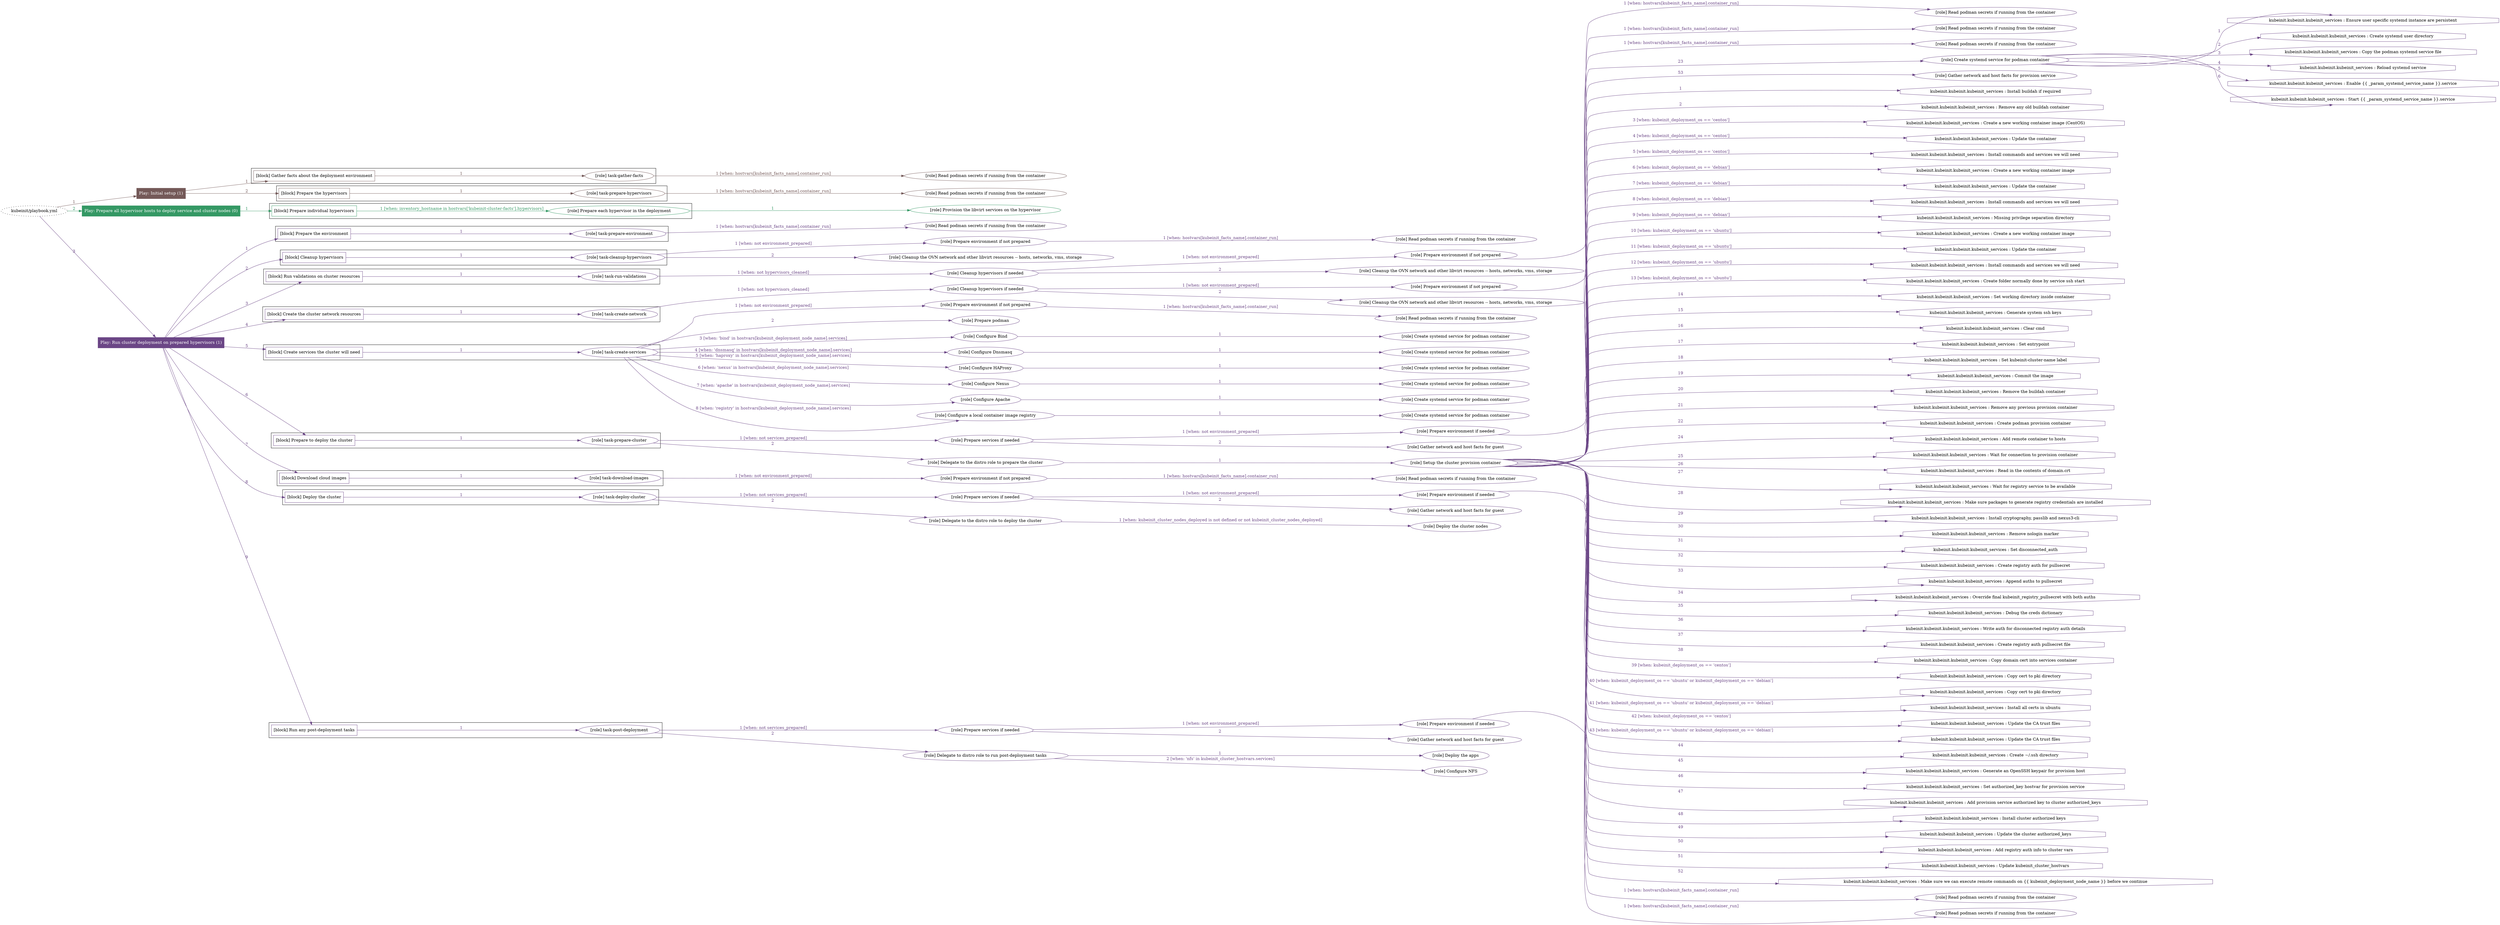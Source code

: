 digraph {
	graph [concentrate=true ordering=in rankdir=LR ratio=fill]
	edge [esep=5 sep=10]
	"kubeinit/playbook.yml" [id=root_node style=dotted]
	play_213b3e95 [label="Play: Initial setup (1)" color="#745958" fontcolor="#ffffff" id=play_213b3e95 shape=box style=filled tooltip=localhost]
	"kubeinit/playbook.yml" -> play_213b3e95 [label="1 " color="#745958" fontcolor="#745958" id=edge_70953720 labeltooltip="1 " tooltip="1 "]
	subgraph "Read podman secrets if running from the container" {
		role_0571a90b [label="[role] Read podman secrets if running from the container" color="#745958" id=role_0571a90b tooltip="Read podman secrets if running from the container"]
	}
	subgraph "task-gather-facts" {
		role_336bdfff [label="[role] task-gather-facts" color="#745958" id=role_336bdfff tooltip="task-gather-facts"]
		role_336bdfff -> role_0571a90b [label="1 [when: hostvars[kubeinit_facts_name].container_run]" color="#745958" fontcolor="#745958" id=edge_9eae0fbd labeltooltip="1 [when: hostvars[kubeinit_facts_name].container_run]" tooltip="1 [when: hostvars[kubeinit_facts_name].container_run]"]
	}
	subgraph "Read podman secrets if running from the container" {
		role_6de8636f [label="[role] Read podman secrets if running from the container" color="#745958" id=role_6de8636f tooltip="Read podman secrets if running from the container"]
	}
	subgraph "task-prepare-hypervisors" {
		role_337d1652 [label="[role] task-prepare-hypervisors" color="#745958" id=role_337d1652 tooltip="task-prepare-hypervisors"]
		role_337d1652 -> role_6de8636f [label="1 [when: hostvars[kubeinit_facts_name].container_run]" color="#745958" fontcolor="#745958" id=edge_7b6210ba labeltooltip="1 [when: hostvars[kubeinit_facts_name].container_run]" tooltip="1 [when: hostvars[kubeinit_facts_name].container_run]"]
	}
	subgraph "Play: Initial setup (1)" {
		play_213b3e95 -> block_5a1d019f [label=1 color="#745958" fontcolor="#745958" id=edge_2fb6f7b9 labeltooltip=1 tooltip=1]
		subgraph cluster_block_5a1d019f {
			block_5a1d019f [label="[block] Gather facts about the deployment environment" color="#745958" id=block_5a1d019f labeltooltip="Gather facts about the deployment environment" shape=box tooltip="Gather facts about the deployment environment"]
			block_5a1d019f -> role_336bdfff [label="1 " color="#745958" fontcolor="#745958" id=edge_f0b8431f labeltooltip="1 " tooltip="1 "]
		}
		play_213b3e95 -> block_7ef60024 [label=2 color="#745958" fontcolor="#745958" id=edge_dfc738dd labeltooltip=2 tooltip=2]
		subgraph cluster_block_7ef60024 {
			block_7ef60024 [label="[block] Prepare the hypervisors" color="#745958" id=block_7ef60024 labeltooltip="Prepare the hypervisors" shape=box tooltip="Prepare the hypervisors"]
			block_7ef60024 -> role_337d1652 [label="1 " color="#745958" fontcolor="#745958" id=edge_83c77c8a labeltooltip="1 " tooltip="1 "]
		}
	}
	play_85adbab6 [label="Play: Prepare all hypervisor hosts to deploy service and cluster nodes (0)" color="#349864" fontcolor="#ffffff" id=play_85adbab6 shape=box style=filled tooltip="Play: Prepare all hypervisor hosts to deploy service and cluster nodes (0)"]
	"kubeinit/playbook.yml" -> play_85adbab6 [label="2 " color="#349864" fontcolor="#349864" id=edge_5e1372fd labeltooltip="2 " tooltip="2 "]
	subgraph "Provision the libvirt services on the hypervisor" {
		role_7f57859b [label="[role] Provision the libvirt services on the hypervisor" color="#349864" id=role_7f57859b tooltip="Provision the libvirt services on the hypervisor"]
	}
	subgraph "Prepare each hypervisor in the deployment" {
		role_b3d3b928 [label="[role] Prepare each hypervisor in the deployment" color="#349864" id=role_b3d3b928 tooltip="Prepare each hypervisor in the deployment"]
		role_b3d3b928 -> role_7f57859b [label="1 " color="#349864" fontcolor="#349864" id=edge_bda56b31 labeltooltip="1 " tooltip="1 "]
	}
	subgraph "Play: Prepare all hypervisor hosts to deploy service and cluster nodes (0)" {
		play_85adbab6 -> block_0de16207 [label=1 color="#349864" fontcolor="#349864" id=edge_dc8e4e9c labeltooltip=1 tooltip=1]
		subgraph cluster_block_0de16207 {
			block_0de16207 [label="[block] Prepare individual hypervisors" color="#349864" id=block_0de16207 labeltooltip="Prepare individual hypervisors" shape=box tooltip="Prepare individual hypervisors"]
			block_0de16207 -> role_b3d3b928 [label="1 [when: inventory_hostname in hostvars['kubeinit-cluster-facts'].hypervisors]" color="#349864" fontcolor="#349864" id=edge_17a83e28 labeltooltip="1 [when: inventory_hostname in hostvars['kubeinit-cluster-facts'].hypervisors]" tooltip="1 [when: inventory_hostname in hostvars['kubeinit-cluster-facts'].hypervisors]"]
		}
	}
	play_27ce7e56 [label="Play: Run cluster deployment on prepared hypervisors (1)" color="#6b4686" fontcolor="#ffffff" id=play_27ce7e56 shape=box style=filled tooltip=localhost]
	"kubeinit/playbook.yml" -> play_27ce7e56 [label="3 " color="#6b4686" fontcolor="#6b4686" id=edge_215e6259 labeltooltip="3 " tooltip="3 "]
	subgraph "Read podman secrets if running from the container" {
		role_5748c7a3 [label="[role] Read podman secrets if running from the container" color="#6b4686" id=role_5748c7a3 tooltip="Read podman secrets if running from the container"]
	}
	subgraph "task-prepare-environment" {
		role_030085ae [label="[role] task-prepare-environment" color="#6b4686" id=role_030085ae tooltip="task-prepare-environment"]
		role_030085ae -> role_5748c7a3 [label="1 [when: hostvars[kubeinit_facts_name].container_run]" color="#6b4686" fontcolor="#6b4686" id=edge_ab32fd6a labeltooltip="1 [when: hostvars[kubeinit_facts_name].container_run]" tooltip="1 [when: hostvars[kubeinit_facts_name].container_run]"]
	}
	subgraph "Read podman secrets if running from the container" {
		role_c6ee4a0d [label="[role] Read podman secrets if running from the container" color="#6b4686" id=role_c6ee4a0d tooltip="Read podman secrets if running from the container"]
	}
	subgraph "Prepare environment if not prepared" {
		role_57413b40 [label="[role] Prepare environment if not prepared" color="#6b4686" id=role_57413b40 tooltip="Prepare environment if not prepared"]
		role_57413b40 -> role_c6ee4a0d [label="1 [when: hostvars[kubeinit_facts_name].container_run]" color="#6b4686" fontcolor="#6b4686" id=edge_ce831b1d labeltooltip="1 [when: hostvars[kubeinit_facts_name].container_run]" tooltip="1 [when: hostvars[kubeinit_facts_name].container_run]"]
	}
	subgraph "Cleanup the OVN network and other libvirt resources -- hosts, networks, vms, storage" {
		role_589482fd [label="[role] Cleanup the OVN network and other libvirt resources -- hosts, networks, vms, storage" color="#6b4686" id=role_589482fd tooltip="Cleanup the OVN network and other libvirt resources -- hosts, networks, vms, storage"]
	}
	subgraph "task-cleanup-hypervisors" {
		role_0e1c3f96 [label="[role] task-cleanup-hypervisors" color="#6b4686" id=role_0e1c3f96 tooltip="task-cleanup-hypervisors"]
		role_0e1c3f96 -> role_57413b40 [label="1 [when: not environment_prepared]" color="#6b4686" fontcolor="#6b4686" id=edge_c2fe4d79 labeltooltip="1 [when: not environment_prepared]" tooltip="1 [when: not environment_prepared]"]
		role_0e1c3f96 -> role_589482fd [label="2 " color="#6b4686" fontcolor="#6b4686" id=edge_58d4d365 labeltooltip="2 " tooltip="2 "]
	}
	subgraph "Read podman secrets if running from the container" {
		role_58103ccd [label="[role] Read podman secrets if running from the container" color="#6b4686" id=role_58103ccd tooltip="Read podman secrets if running from the container"]
	}
	subgraph "Prepare environment if not prepared" {
		role_1dc7d3a9 [label="[role] Prepare environment if not prepared" color="#6b4686" id=role_1dc7d3a9 tooltip="Prepare environment if not prepared"]
		role_1dc7d3a9 -> role_58103ccd [label="1 [when: hostvars[kubeinit_facts_name].container_run]" color="#6b4686" fontcolor="#6b4686" id=edge_afcfe7ef labeltooltip="1 [when: hostvars[kubeinit_facts_name].container_run]" tooltip="1 [when: hostvars[kubeinit_facts_name].container_run]"]
	}
	subgraph "Cleanup the OVN network and other libvirt resources -- hosts, networks, vms, storage" {
		role_7288402c [label="[role] Cleanup the OVN network and other libvirt resources -- hosts, networks, vms, storage" color="#6b4686" id=role_7288402c tooltip="Cleanup the OVN network and other libvirt resources -- hosts, networks, vms, storage"]
	}
	subgraph "Cleanup hypervisors if needed" {
		role_8bc33fe1 [label="[role] Cleanup hypervisors if needed" color="#6b4686" id=role_8bc33fe1 tooltip="Cleanup hypervisors if needed"]
		role_8bc33fe1 -> role_1dc7d3a9 [label="1 [when: not environment_prepared]" color="#6b4686" fontcolor="#6b4686" id=edge_fa80580d labeltooltip="1 [when: not environment_prepared]" tooltip="1 [when: not environment_prepared]"]
		role_8bc33fe1 -> role_7288402c [label="2 " color="#6b4686" fontcolor="#6b4686" id=edge_2a1b0f2f labeltooltip="2 " tooltip="2 "]
	}
	subgraph "task-run-validations" {
		role_372cfb6b [label="[role] task-run-validations" color="#6b4686" id=role_372cfb6b tooltip="task-run-validations"]
		role_372cfb6b -> role_8bc33fe1 [label="1 [when: not hypervisors_cleaned]" color="#6b4686" fontcolor="#6b4686" id=edge_9023bd9c labeltooltip="1 [when: not hypervisors_cleaned]" tooltip="1 [when: not hypervisors_cleaned]"]
	}
	subgraph "Read podman secrets if running from the container" {
		role_376acf19 [label="[role] Read podman secrets if running from the container" color="#6b4686" id=role_376acf19 tooltip="Read podman secrets if running from the container"]
	}
	subgraph "Prepare environment if not prepared" {
		role_e7fe9536 [label="[role] Prepare environment if not prepared" color="#6b4686" id=role_e7fe9536 tooltip="Prepare environment if not prepared"]
		role_e7fe9536 -> role_376acf19 [label="1 [when: hostvars[kubeinit_facts_name].container_run]" color="#6b4686" fontcolor="#6b4686" id=edge_25d39abb labeltooltip="1 [when: hostvars[kubeinit_facts_name].container_run]" tooltip="1 [when: hostvars[kubeinit_facts_name].container_run]"]
	}
	subgraph "Cleanup the OVN network and other libvirt resources -- hosts, networks, vms, storage" {
		role_90c26e3b [label="[role] Cleanup the OVN network and other libvirt resources -- hosts, networks, vms, storage" color="#6b4686" id=role_90c26e3b tooltip="Cleanup the OVN network and other libvirt resources -- hosts, networks, vms, storage"]
	}
	subgraph "Cleanup hypervisors if needed" {
		role_f965d1be [label="[role] Cleanup hypervisors if needed" color="#6b4686" id=role_f965d1be tooltip="Cleanup hypervisors if needed"]
		role_f965d1be -> role_e7fe9536 [label="1 [when: not environment_prepared]" color="#6b4686" fontcolor="#6b4686" id=edge_ec4dc220 labeltooltip="1 [when: not environment_prepared]" tooltip="1 [when: not environment_prepared]"]
		role_f965d1be -> role_90c26e3b [label="2 " color="#6b4686" fontcolor="#6b4686" id=edge_d93165de labeltooltip="2 " tooltip="2 "]
	}
	subgraph "task-create-network" {
		role_72579089 [label="[role] task-create-network" color="#6b4686" id=role_72579089 tooltip="task-create-network"]
		role_72579089 -> role_f965d1be [label="1 [when: not hypervisors_cleaned]" color="#6b4686" fontcolor="#6b4686" id=edge_9e3a38cb labeltooltip="1 [when: not hypervisors_cleaned]" tooltip="1 [when: not hypervisors_cleaned]"]
	}
	subgraph "Read podman secrets if running from the container" {
		role_e9351755 [label="[role] Read podman secrets if running from the container" color="#6b4686" id=role_e9351755 tooltip="Read podman secrets if running from the container"]
	}
	subgraph "Prepare environment if not prepared" {
		role_02b3bb18 [label="[role] Prepare environment if not prepared" color="#6b4686" id=role_02b3bb18 tooltip="Prepare environment if not prepared"]
		role_02b3bb18 -> role_e9351755 [label="1 [when: hostvars[kubeinit_facts_name].container_run]" color="#6b4686" fontcolor="#6b4686" id=edge_edd0be13 labeltooltip="1 [when: hostvars[kubeinit_facts_name].container_run]" tooltip="1 [when: hostvars[kubeinit_facts_name].container_run]"]
	}
	subgraph "Prepare podman" {
		role_8493765e [label="[role] Prepare podman" color="#6b4686" id=role_8493765e tooltip="Prepare podman"]
	}
	subgraph "Create systemd service for podman container" {
		role_3b3e1473 [label="[role] Create systemd service for podman container" color="#6b4686" id=role_3b3e1473 tooltip="Create systemd service for podman container"]
	}
	subgraph "Configure Bind" {
		role_eb6b8cea [label="[role] Configure Bind" color="#6b4686" id=role_eb6b8cea tooltip="Configure Bind"]
		role_eb6b8cea -> role_3b3e1473 [label="1 " color="#6b4686" fontcolor="#6b4686" id=edge_e5abab0f labeltooltip="1 " tooltip="1 "]
	}
	subgraph "Create systemd service for podman container" {
		role_1051b593 [label="[role] Create systemd service for podman container" color="#6b4686" id=role_1051b593 tooltip="Create systemd service for podman container"]
	}
	subgraph "Configure Dnsmasq" {
		role_a328a4ec [label="[role] Configure Dnsmasq" color="#6b4686" id=role_a328a4ec tooltip="Configure Dnsmasq"]
		role_a328a4ec -> role_1051b593 [label="1 " color="#6b4686" fontcolor="#6b4686" id=edge_0708f607 labeltooltip="1 " tooltip="1 "]
	}
	subgraph "Create systemd service for podman container" {
		role_e660df6b [label="[role] Create systemd service for podman container" color="#6b4686" id=role_e660df6b tooltip="Create systemd service for podman container"]
	}
	subgraph "Configure HAProxy" {
		role_e4300067 [label="[role] Configure HAProxy" color="#6b4686" id=role_e4300067 tooltip="Configure HAProxy"]
		role_e4300067 -> role_e660df6b [label="1 " color="#6b4686" fontcolor="#6b4686" id=edge_3fcec03e labeltooltip="1 " tooltip="1 "]
	}
	subgraph "Create systemd service for podman container" {
		role_599a3098 [label="[role] Create systemd service for podman container" color="#6b4686" id=role_599a3098 tooltip="Create systemd service for podman container"]
	}
	subgraph "Configure Nexus" {
		role_f6d34b06 [label="[role] Configure Nexus" color="#6b4686" id=role_f6d34b06 tooltip="Configure Nexus"]
		role_f6d34b06 -> role_599a3098 [label="1 " color="#6b4686" fontcolor="#6b4686" id=edge_64791f80 labeltooltip="1 " tooltip="1 "]
	}
	subgraph "Create systemd service for podman container" {
		role_3820d2d5 [label="[role] Create systemd service for podman container" color="#6b4686" id=role_3820d2d5 tooltip="Create systemd service for podman container"]
	}
	subgraph "Configure Apache" {
		role_f5863e07 [label="[role] Configure Apache" color="#6b4686" id=role_f5863e07 tooltip="Configure Apache"]
		role_f5863e07 -> role_3820d2d5 [label="1 " color="#6b4686" fontcolor="#6b4686" id=edge_87282b2f labeltooltip="1 " tooltip="1 "]
	}
	subgraph "Create systemd service for podman container" {
		role_88eaa859 [label="[role] Create systemd service for podman container" color="#6b4686" id=role_88eaa859 tooltip="Create systemd service for podman container"]
	}
	subgraph "Configure a local container image registry" {
		role_c725498c [label="[role] Configure a local container image registry" color="#6b4686" id=role_c725498c tooltip="Configure a local container image registry"]
		role_c725498c -> role_88eaa859 [label="1 " color="#6b4686" fontcolor="#6b4686" id=edge_6c135c5a labeltooltip="1 " tooltip="1 "]
	}
	subgraph "task-create-services" {
		role_24ba090b [label="[role] task-create-services" color="#6b4686" id=role_24ba090b tooltip="task-create-services"]
		role_24ba090b -> role_02b3bb18 [label="1 [when: not environment_prepared]" color="#6b4686" fontcolor="#6b4686" id=edge_4ed9e3ef labeltooltip="1 [when: not environment_prepared]" tooltip="1 [when: not environment_prepared]"]
		role_24ba090b -> role_8493765e [label="2 " color="#6b4686" fontcolor="#6b4686" id=edge_933ab704 labeltooltip="2 " tooltip="2 "]
		role_24ba090b -> role_eb6b8cea [label="3 [when: 'bind' in hostvars[kubeinit_deployment_node_name].services]" color="#6b4686" fontcolor="#6b4686" id=edge_edfc706a labeltooltip="3 [when: 'bind' in hostvars[kubeinit_deployment_node_name].services]" tooltip="3 [when: 'bind' in hostvars[kubeinit_deployment_node_name].services]"]
		role_24ba090b -> role_a328a4ec [label="4 [when: 'dnsmasq' in hostvars[kubeinit_deployment_node_name].services]" color="#6b4686" fontcolor="#6b4686" id=edge_bb979c92 labeltooltip="4 [when: 'dnsmasq' in hostvars[kubeinit_deployment_node_name].services]" tooltip="4 [when: 'dnsmasq' in hostvars[kubeinit_deployment_node_name].services]"]
		role_24ba090b -> role_e4300067 [label="5 [when: 'haproxy' in hostvars[kubeinit_deployment_node_name].services]" color="#6b4686" fontcolor="#6b4686" id=edge_cde7f107 labeltooltip="5 [when: 'haproxy' in hostvars[kubeinit_deployment_node_name].services]" tooltip="5 [when: 'haproxy' in hostvars[kubeinit_deployment_node_name].services]"]
		role_24ba090b -> role_f6d34b06 [label="6 [when: 'nexus' in hostvars[kubeinit_deployment_node_name].services]" color="#6b4686" fontcolor="#6b4686" id=edge_1de8f1f9 labeltooltip="6 [when: 'nexus' in hostvars[kubeinit_deployment_node_name].services]" tooltip="6 [when: 'nexus' in hostvars[kubeinit_deployment_node_name].services]"]
		role_24ba090b -> role_f5863e07 [label="7 [when: 'apache' in hostvars[kubeinit_deployment_node_name].services]" color="#6b4686" fontcolor="#6b4686" id=edge_8535d566 labeltooltip="7 [when: 'apache' in hostvars[kubeinit_deployment_node_name].services]" tooltip="7 [when: 'apache' in hostvars[kubeinit_deployment_node_name].services]"]
		role_24ba090b -> role_c725498c [label="8 [when: 'registry' in hostvars[kubeinit_deployment_node_name].services]" color="#6b4686" fontcolor="#6b4686" id=edge_aa4e6e56 labeltooltip="8 [when: 'registry' in hostvars[kubeinit_deployment_node_name].services]" tooltip="8 [when: 'registry' in hostvars[kubeinit_deployment_node_name].services]"]
	}
	subgraph "Read podman secrets if running from the container" {
		role_293ad50f [label="[role] Read podman secrets if running from the container" color="#6b4686" id=role_293ad50f tooltip="Read podman secrets if running from the container"]
	}
	subgraph "Prepare environment if needed" {
		role_76639435 [label="[role] Prepare environment if needed" color="#6b4686" id=role_76639435 tooltip="Prepare environment if needed"]
		role_76639435 -> role_293ad50f [label="1 [when: hostvars[kubeinit_facts_name].container_run]" color="#6b4686" fontcolor="#6b4686" id=edge_88d91435 labeltooltip="1 [when: hostvars[kubeinit_facts_name].container_run]" tooltip="1 [when: hostvars[kubeinit_facts_name].container_run]"]
	}
	subgraph "Gather network and host facts for guest" {
		role_9a307408 [label="[role] Gather network and host facts for guest" color="#6b4686" id=role_9a307408 tooltip="Gather network and host facts for guest"]
	}
	subgraph "Prepare services if needed" {
		role_f654cce1 [label="[role] Prepare services if needed" color="#6b4686" id=role_f654cce1 tooltip="Prepare services if needed"]
		role_f654cce1 -> role_76639435 [label="1 [when: not environment_prepared]" color="#6b4686" fontcolor="#6b4686" id=edge_1b63555d labeltooltip="1 [when: not environment_prepared]" tooltip="1 [when: not environment_prepared]"]
		role_f654cce1 -> role_9a307408 [label="2 " color="#6b4686" fontcolor="#6b4686" id=edge_b37c3c7b labeltooltip="2 " tooltip="2 "]
	}
	subgraph "Create systemd service for podman container" {
		role_0a799867 [label="[role] Create systemd service for podman container" color="#6b4686" id=role_0a799867 tooltip="Create systemd service for podman container"]
		task_d7536331 [label="kubeinit.kubeinit.kubeinit_services : Ensure user specific systemd instance are persistent" color="#6b4686" id=task_d7536331 shape=octagon tooltip="kubeinit.kubeinit.kubeinit_services : Ensure user specific systemd instance are persistent"]
		role_0a799867 -> task_d7536331 [label="1 " color="#6b4686" fontcolor="#6b4686" id=edge_9fbf2239 labeltooltip="1 " tooltip="1 "]
		task_c503b720 [label="kubeinit.kubeinit.kubeinit_services : Create systemd user directory" color="#6b4686" id=task_c503b720 shape=octagon tooltip="kubeinit.kubeinit.kubeinit_services : Create systemd user directory"]
		role_0a799867 -> task_c503b720 [label="2 " color="#6b4686" fontcolor="#6b4686" id=edge_58691ffd labeltooltip="2 " tooltip="2 "]
		task_1fc93eab [label="kubeinit.kubeinit.kubeinit_services : Copy the podman systemd service file" color="#6b4686" id=task_1fc93eab shape=octagon tooltip="kubeinit.kubeinit.kubeinit_services : Copy the podman systemd service file"]
		role_0a799867 -> task_1fc93eab [label="3 " color="#6b4686" fontcolor="#6b4686" id=edge_9bcc6a17 labeltooltip="3 " tooltip="3 "]
		task_9dae9ab6 [label="kubeinit.kubeinit.kubeinit_services : Reload systemd service" color="#6b4686" id=task_9dae9ab6 shape=octagon tooltip="kubeinit.kubeinit.kubeinit_services : Reload systemd service"]
		role_0a799867 -> task_9dae9ab6 [label="4 " color="#6b4686" fontcolor="#6b4686" id=edge_9f46aeed labeltooltip="4 " tooltip="4 "]
		task_cfb78546 [label="kubeinit.kubeinit.kubeinit_services : Enable {{ _param_systemd_service_name }}.service" color="#6b4686" id=task_cfb78546 shape=octagon tooltip="kubeinit.kubeinit.kubeinit_services : Enable {{ _param_systemd_service_name }}.service"]
		role_0a799867 -> task_cfb78546 [label="5 " color="#6b4686" fontcolor="#6b4686" id=edge_49efc392 labeltooltip="5 " tooltip="5 "]
		task_88539c5a [label="kubeinit.kubeinit.kubeinit_services : Start {{ _param_systemd_service_name }}.service" color="#6b4686" id=task_88539c5a shape=octagon tooltip="kubeinit.kubeinit.kubeinit_services : Start {{ _param_systemd_service_name }}.service"]
		role_0a799867 -> task_88539c5a [label="6 " color="#6b4686" fontcolor="#6b4686" id=edge_097cdae9 labeltooltip="6 " tooltip="6 "]
	}
	subgraph "Gather network and host facts for provision service" {
		role_3549b57e [label="[role] Gather network and host facts for provision service" color="#6b4686" id=role_3549b57e tooltip="Gather network and host facts for provision service"]
	}
	subgraph "Setup the cluster provision container" {
		role_99a6cce0 [label="[role] Setup the cluster provision container" color="#6b4686" id=role_99a6cce0 tooltip="Setup the cluster provision container"]
		task_0840c8ec [label="kubeinit.kubeinit.kubeinit_services : Install buildah if required" color="#6b4686" id=task_0840c8ec shape=octagon tooltip="kubeinit.kubeinit.kubeinit_services : Install buildah if required"]
		role_99a6cce0 -> task_0840c8ec [label="1 " color="#6b4686" fontcolor="#6b4686" id=edge_06a06182 labeltooltip="1 " tooltip="1 "]
		task_ab6d62fb [label="kubeinit.kubeinit.kubeinit_services : Remove any old buildah container" color="#6b4686" id=task_ab6d62fb shape=octagon tooltip="kubeinit.kubeinit.kubeinit_services : Remove any old buildah container"]
		role_99a6cce0 -> task_ab6d62fb [label="2 " color="#6b4686" fontcolor="#6b4686" id=edge_a605e873 labeltooltip="2 " tooltip="2 "]
		task_f851a466 [label="kubeinit.kubeinit.kubeinit_services : Create a new working container image (CentOS)" color="#6b4686" id=task_f851a466 shape=octagon tooltip="kubeinit.kubeinit.kubeinit_services : Create a new working container image (CentOS)"]
		role_99a6cce0 -> task_f851a466 [label="3 [when: kubeinit_deployment_os == 'centos']" color="#6b4686" fontcolor="#6b4686" id=edge_74931aba labeltooltip="3 [when: kubeinit_deployment_os == 'centos']" tooltip="3 [when: kubeinit_deployment_os == 'centos']"]
		task_1cec0cb9 [label="kubeinit.kubeinit.kubeinit_services : Update the container" color="#6b4686" id=task_1cec0cb9 shape=octagon tooltip="kubeinit.kubeinit.kubeinit_services : Update the container"]
		role_99a6cce0 -> task_1cec0cb9 [label="4 [when: kubeinit_deployment_os == 'centos']" color="#6b4686" fontcolor="#6b4686" id=edge_49cbfd0a labeltooltip="4 [when: kubeinit_deployment_os == 'centos']" tooltip="4 [when: kubeinit_deployment_os == 'centos']"]
		task_f38f6084 [label="kubeinit.kubeinit.kubeinit_services : Install commands and services we will need" color="#6b4686" id=task_f38f6084 shape=octagon tooltip="kubeinit.kubeinit.kubeinit_services : Install commands and services we will need"]
		role_99a6cce0 -> task_f38f6084 [label="5 [when: kubeinit_deployment_os == 'centos']" color="#6b4686" fontcolor="#6b4686" id=edge_05dd4e48 labeltooltip="5 [when: kubeinit_deployment_os == 'centos']" tooltip="5 [when: kubeinit_deployment_os == 'centos']"]
		task_b0bbcddd [label="kubeinit.kubeinit.kubeinit_services : Create a new working container image" color="#6b4686" id=task_b0bbcddd shape=octagon tooltip="kubeinit.kubeinit.kubeinit_services : Create a new working container image"]
		role_99a6cce0 -> task_b0bbcddd [label="6 [when: kubeinit_deployment_os == 'debian']" color="#6b4686" fontcolor="#6b4686" id=edge_1c0be605 labeltooltip="6 [when: kubeinit_deployment_os == 'debian']" tooltip="6 [when: kubeinit_deployment_os == 'debian']"]
		task_cae8dd19 [label="kubeinit.kubeinit.kubeinit_services : Update the container" color="#6b4686" id=task_cae8dd19 shape=octagon tooltip="kubeinit.kubeinit.kubeinit_services : Update the container"]
		role_99a6cce0 -> task_cae8dd19 [label="7 [when: kubeinit_deployment_os == 'debian']" color="#6b4686" fontcolor="#6b4686" id=edge_00cd4cb8 labeltooltip="7 [when: kubeinit_deployment_os == 'debian']" tooltip="7 [when: kubeinit_deployment_os == 'debian']"]
		task_5f2d85ea [label="kubeinit.kubeinit.kubeinit_services : Install commands and services we will need" color="#6b4686" id=task_5f2d85ea shape=octagon tooltip="kubeinit.kubeinit.kubeinit_services : Install commands and services we will need"]
		role_99a6cce0 -> task_5f2d85ea [label="8 [when: kubeinit_deployment_os == 'debian']" color="#6b4686" fontcolor="#6b4686" id=edge_f6d907fd labeltooltip="8 [when: kubeinit_deployment_os == 'debian']" tooltip="8 [when: kubeinit_deployment_os == 'debian']"]
		task_7be5e5da [label="kubeinit.kubeinit.kubeinit_services : Missing privilege separation directory" color="#6b4686" id=task_7be5e5da shape=octagon tooltip="kubeinit.kubeinit.kubeinit_services : Missing privilege separation directory"]
		role_99a6cce0 -> task_7be5e5da [label="9 [when: kubeinit_deployment_os == 'debian']" color="#6b4686" fontcolor="#6b4686" id=edge_caf6afc1 labeltooltip="9 [when: kubeinit_deployment_os == 'debian']" tooltip="9 [when: kubeinit_deployment_os == 'debian']"]
		task_e78a510d [label="kubeinit.kubeinit.kubeinit_services : Create a new working container image" color="#6b4686" id=task_e78a510d shape=octagon tooltip="kubeinit.kubeinit.kubeinit_services : Create a new working container image"]
		role_99a6cce0 -> task_e78a510d [label="10 [when: kubeinit_deployment_os == 'ubuntu']" color="#6b4686" fontcolor="#6b4686" id=edge_249538c1 labeltooltip="10 [when: kubeinit_deployment_os == 'ubuntu']" tooltip="10 [when: kubeinit_deployment_os == 'ubuntu']"]
		task_54f2b19b [label="kubeinit.kubeinit.kubeinit_services : Update the container" color="#6b4686" id=task_54f2b19b shape=octagon tooltip="kubeinit.kubeinit.kubeinit_services : Update the container"]
		role_99a6cce0 -> task_54f2b19b [label="11 [when: kubeinit_deployment_os == 'ubuntu']" color="#6b4686" fontcolor="#6b4686" id=edge_bb67524b labeltooltip="11 [when: kubeinit_deployment_os == 'ubuntu']" tooltip="11 [when: kubeinit_deployment_os == 'ubuntu']"]
		task_ab9fd1fa [label="kubeinit.kubeinit.kubeinit_services : Install commands and services we will need" color="#6b4686" id=task_ab9fd1fa shape=octagon tooltip="kubeinit.kubeinit.kubeinit_services : Install commands and services we will need"]
		role_99a6cce0 -> task_ab9fd1fa [label="12 [when: kubeinit_deployment_os == 'ubuntu']" color="#6b4686" fontcolor="#6b4686" id=edge_0468df27 labeltooltip="12 [when: kubeinit_deployment_os == 'ubuntu']" tooltip="12 [when: kubeinit_deployment_os == 'ubuntu']"]
		task_24719da0 [label="kubeinit.kubeinit.kubeinit_services : Create folder normally done by service ssh start" color="#6b4686" id=task_24719da0 shape=octagon tooltip="kubeinit.kubeinit.kubeinit_services : Create folder normally done by service ssh start"]
		role_99a6cce0 -> task_24719da0 [label="13 [when: kubeinit_deployment_os == 'ubuntu']" color="#6b4686" fontcolor="#6b4686" id=edge_815b6f59 labeltooltip="13 [when: kubeinit_deployment_os == 'ubuntu']" tooltip="13 [when: kubeinit_deployment_os == 'ubuntu']"]
		task_0f4ee209 [label="kubeinit.kubeinit.kubeinit_services : Set working directory inside container" color="#6b4686" id=task_0f4ee209 shape=octagon tooltip="kubeinit.kubeinit.kubeinit_services : Set working directory inside container"]
		role_99a6cce0 -> task_0f4ee209 [label="14 " color="#6b4686" fontcolor="#6b4686" id=edge_55ab9429 labeltooltip="14 " tooltip="14 "]
		task_41967153 [label="kubeinit.kubeinit.kubeinit_services : Generate system ssh keys" color="#6b4686" id=task_41967153 shape=octagon tooltip="kubeinit.kubeinit.kubeinit_services : Generate system ssh keys"]
		role_99a6cce0 -> task_41967153 [label="15 " color="#6b4686" fontcolor="#6b4686" id=edge_bac3a569 labeltooltip="15 " tooltip="15 "]
		task_c7149574 [label="kubeinit.kubeinit.kubeinit_services : Clear cmd" color="#6b4686" id=task_c7149574 shape=octagon tooltip="kubeinit.kubeinit.kubeinit_services : Clear cmd"]
		role_99a6cce0 -> task_c7149574 [label="16 " color="#6b4686" fontcolor="#6b4686" id=edge_451b795f labeltooltip="16 " tooltip="16 "]
		task_463b020d [label="kubeinit.kubeinit.kubeinit_services : Set entrypoint" color="#6b4686" id=task_463b020d shape=octagon tooltip="kubeinit.kubeinit.kubeinit_services : Set entrypoint"]
		role_99a6cce0 -> task_463b020d [label="17 " color="#6b4686" fontcolor="#6b4686" id=edge_9a17fb12 labeltooltip="17 " tooltip="17 "]
		task_b8759474 [label="kubeinit.kubeinit.kubeinit_services : Set kubeinit-cluster-name label" color="#6b4686" id=task_b8759474 shape=octagon tooltip="kubeinit.kubeinit.kubeinit_services : Set kubeinit-cluster-name label"]
		role_99a6cce0 -> task_b8759474 [label="18 " color="#6b4686" fontcolor="#6b4686" id=edge_f118b606 labeltooltip="18 " tooltip="18 "]
		task_6ccf9f14 [label="kubeinit.kubeinit.kubeinit_services : Commit the image" color="#6b4686" id=task_6ccf9f14 shape=octagon tooltip="kubeinit.kubeinit.kubeinit_services : Commit the image"]
		role_99a6cce0 -> task_6ccf9f14 [label="19 " color="#6b4686" fontcolor="#6b4686" id=edge_00494e4f labeltooltip="19 " tooltip="19 "]
		task_75321974 [label="kubeinit.kubeinit.kubeinit_services : Remove the buildah container" color="#6b4686" id=task_75321974 shape=octagon tooltip="kubeinit.kubeinit.kubeinit_services : Remove the buildah container"]
		role_99a6cce0 -> task_75321974 [label="20 " color="#6b4686" fontcolor="#6b4686" id=edge_fcd59f68 labeltooltip="20 " tooltip="20 "]
		task_698238dd [label="kubeinit.kubeinit.kubeinit_services : Remove any previous provision container" color="#6b4686" id=task_698238dd shape=octagon tooltip="kubeinit.kubeinit.kubeinit_services : Remove any previous provision container"]
		role_99a6cce0 -> task_698238dd [label="21 " color="#6b4686" fontcolor="#6b4686" id=edge_ace2e5d0 labeltooltip="21 " tooltip="21 "]
		task_1bef253c [label="kubeinit.kubeinit.kubeinit_services : Create podman provision container" color="#6b4686" id=task_1bef253c shape=octagon tooltip="kubeinit.kubeinit.kubeinit_services : Create podman provision container"]
		role_99a6cce0 -> task_1bef253c [label="22 " color="#6b4686" fontcolor="#6b4686" id=edge_1c37636a labeltooltip="22 " tooltip="22 "]
		role_99a6cce0 -> role_0a799867 [label="23 " color="#6b4686" fontcolor="#6b4686" id=edge_4d64c7c7 labeltooltip="23 " tooltip="23 "]
		task_8e2a1d9b [label="kubeinit.kubeinit.kubeinit_services : Add remote container to hosts" color="#6b4686" id=task_8e2a1d9b shape=octagon tooltip="kubeinit.kubeinit.kubeinit_services : Add remote container to hosts"]
		role_99a6cce0 -> task_8e2a1d9b [label="24 " color="#6b4686" fontcolor="#6b4686" id=edge_2b439171 labeltooltip="24 " tooltip="24 "]
		task_42c4ab1f [label="kubeinit.kubeinit.kubeinit_services : Wait for connection to provision container" color="#6b4686" id=task_42c4ab1f shape=octagon tooltip="kubeinit.kubeinit.kubeinit_services : Wait for connection to provision container"]
		role_99a6cce0 -> task_42c4ab1f [label="25 " color="#6b4686" fontcolor="#6b4686" id=edge_fc370932 labeltooltip="25 " tooltip="25 "]
		task_3f62cf0c [label="kubeinit.kubeinit.kubeinit_services : Read in the contents of domain.crt" color="#6b4686" id=task_3f62cf0c shape=octagon tooltip="kubeinit.kubeinit.kubeinit_services : Read in the contents of domain.crt"]
		role_99a6cce0 -> task_3f62cf0c [label="26 " color="#6b4686" fontcolor="#6b4686" id=edge_638654b6 labeltooltip="26 " tooltip="26 "]
		task_701a20b0 [label="kubeinit.kubeinit.kubeinit_services : Wait for registry service to be available" color="#6b4686" id=task_701a20b0 shape=octagon tooltip="kubeinit.kubeinit.kubeinit_services : Wait for registry service to be available"]
		role_99a6cce0 -> task_701a20b0 [label="27 " color="#6b4686" fontcolor="#6b4686" id=edge_73ef5525 labeltooltip="27 " tooltip="27 "]
		task_a8dca757 [label="kubeinit.kubeinit.kubeinit_services : Make sure packages to generate registry credentials are installed" color="#6b4686" id=task_a8dca757 shape=octagon tooltip="kubeinit.kubeinit.kubeinit_services : Make sure packages to generate registry credentials are installed"]
		role_99a6cce0 -> task_a8dca757 [label="28 " color="#6b4686" fontcolor="#6b4686" id=edge_d93fa16d labeltooltip="28 " tooltip="28 "]
		task_88a0cf2a [label="kubeinit.kubeinit.kubeinit_services : Install cryptography, passlib and nexus3-cli" color="#6b4686" id=task_88a0cf2a shape=octagon tooltip="kubeinit.kubeinit.kubeinit_services : Install cryptography, passlib and nexus3-cli"]
		role_99a6cce0 -> task_88a0cf2a [label="29 " color="#6b4686" fontcolor="#6b4686" id=edge_6f7146ee labeltooltip="29 " tooltip="29 "]
		task_97bd948b [label="kubeinit.kubeinit.kubeinit_services : Remove nologin marker" color="#6b4686" id=task_97bd948b shape=octagon tooltip="kubeinit.kubeinit.kubeinit_services : Remove nologin marker"]
		role_99a6cce0 -> task_97bd948b [label="30 " color="#6b4686" fontcolor="#6b4686" id=edge_6423cf01 labeltooltip="30 " tooltip="30 "]
		task_d26a3425 [label="kubeinit.kubeinit.kubeinit_services : Set disconnected_auth" color="#6b4686" id=task_d26a3425 shape=octagon tooltip="kubeinit.kubeinit.kubeinit_services : Set disconnected_auth"]
		role_99a6cce0 -> task_d26a3425 [label="31 " color="#6b4686" fontcolor="#6b4686" id=edge_919581a7 labeltooltip="31 " tooltip="31 "]
		task_863e6b6e [label="kubeinit.kubeinit.kubeinit_services : Create registry auth for pullsecret" color="#6b4686" id=task_863e6b6e shape=octagon tooltip="kubeinit.kubeinit.kubeinit_services : Create registry auth for pullsecret"]
		role_99a6cce0 -> task_863e6b6e [label="32 " color="#6b4686" fontcolor="#6b4686" id=edge_1251bc1f labeltooltip="32 " tooltip="32 "]
		task_33f508ab [label="kubeinit.kubeinit.kubeinit_services : Append auths to pullsecret" color="#6b4686" id=task_33f508ab shape=octagon tooltip="kubeinit.kubeinit.kubeinit_services : Append auths to pullsecret"]
		role_99a6cce0 -> task_33f508ab [label="33 " color="#6b4686" fontcolor="#6b4686" id=edge_9d252226 labeltooltip="33 " tooltip="33 "]
		task_466adb94 [label="kubeinit.kubeinit.kubeinit_services : Override final kubeinit_registry_pullsecret with both auths" color="#6b4686" id=task_466adb94 shape=octagon tooltip="kubeinit.kubeinit.kubeinit_services : Override final kubeinit_registry_pullsecret with both auths"]
		role_99a6cce0 -> task_466adb94 [label="34 " color="#6b4686" fontcolor="#6b4686" id=edge_b018c5be labeltooltip="34 " tooltip="34 "]
		task_ebf1b418 [label="kubeinit.kubeinit.kubeinit_services : Debug the creds dictionary" color="#6b4686" id=task_ebf1b418 shape=octagon tooltip="kubeinit.kubeinit.kubeinit_services : Debug the creds dictionary"]
		role_99a6cce0 -> task_ebf1b418 [label="35 " color="#6b4686" fontcolor="#6b4686" id=edge_258fe003 labeltooltip="35 " tooltip="35 "]
		task_4fe05e2f [label="kubeinit.kubeinit.kubeinit_services : Write auth for disconnected registry auth details" color="#6b4686" id=task_4fe05e2f shape=octagon tooltip="kubeinit.kubeinit.kubeinit_services : Write auth for disconnected registry auth details"]
		role_99a6cce0 -> task_4fe05e2f [label="36 " color="#6b4686" fontcolor="#6b4686" id=edge_262893be labeltooltip="36 " tooltip="36 "]
		task_e0d7f29d [label="kubeinit.kubeinit.kubeinit_services : Create registry auth pullsecret file" color="#6b4686" id=task_e0d7f29d shape=octagon tooltip="kubeinit.kubeinit.kubeinit_services : Create registry auth pullsecret file"]
		role_99a6cce0 -> task_e0d7f29d [label="37 " color="#6b4686" fontcolor="#6b4686" id=edge_5ed87e38 labeltooltip="37 " tooltip="37 "]
		task_5c8dd14f [label="kubeinit.kubeinit.kubeinit_services : Copy domain cert into services container" color="#6b4686" id=task_5c8dd14f shape=octagon tooltip="kubeinit.kubeinit.kubeinit_services : Copy domain cert into services container"]
		role_99a6cce0 -> task_5c8dd14f [label="38 " color="#6b4686" fontcolor="#6b4686" id=edge_7523e6db labeltooltip="38 " tooltip="38 "]
		task_36c5ff20 [label="kubeinit.kubeinit.kubeinit_services : Copy cert to pki directory" color="#6b4686" id=task_36c5ff20 shape=octagon tooltip="kubeinit.kubeinit.kubeinit_services : Copy cert to pki directory"]
		role_99a6cce0 -> task_36c5ff20 [label="39 [when: kubeinit_deployment_os == 'centos']" color="#6b4686" fontcolor="#6b4686" id=edge_f48b9c2c labeltooltip="39 [when: kubeinit_deployment_os == 'centos']" tooltip="39 [when: kubeinit_deployment_os == 'centos']"]
		task_ed9c967c [label="kubeinit.kubeinit.kubeinit_services : Copy cert to pki directory" color="#6b4686" id=task_ed9c967c shape=octagon tooltip="kubeinit.kubeinit.kubeinit_services : Copy cert to pki directory"]
		role_99a6cce0 -> task_ed9c967c [label="40 [when: kubeinit_deployment_os == 'ubuntu' or kubeinit_deployment_os == 'debian']" color="#6b4686" fontcolor="#6b4686" id=edge_5e8fd232 labeltooltip="40 [when: kubeinit_deployment_os == 'ubuntu' or kubeinit_deployment_os == 'debian']" tooltip="40 [when: kubeinit_deployment_os == 'ubuntu' or kubeinit_deployment_os == 'debian']"]
		task_48131397 [label="kubeinit.kubeinit.kubeinit_services : Install all certs in ubuntu" color="#6b4686" id=task_48131397 shape=octagon tooltip="kubeinit.kubeinit.kubeinit_services : Install all certs in ubuntu"]
		role_99a6cce0 -> task_48131397 [label="41 [when: kubeinit_deployment_os == 'ubuntu' or kubeinit_deployment_os == 'debian']" color="#6b4686" fontcolor="#6b4686" id=edge_81d11167 labeltooltip="41 [when: kubeinit_deployment_os == 'ubuntu' or kubeinit_deployment_os == 'debian']" tooltip="41 [when: kubeinit_deployment_os == 'ubuntu' or kubeinit_deployment_os == 'debian']"]
		task_fbbd112b [label="kubeinit.kubeinit.kubeinit_services : Update the CA trust files" color="#6b4686" id=task_fbbd112b shape=octagon tooltip="kubeinit.kubeinit.kubeinit_services : Update the CA trust files"]
		role_99a6cce0 -> task_fbbd112b [label="42 [when: kubeinit_deployment_os == 'centos']" color="#6b4686" fontcolor="#6b4686" id=edge_e09b36a9 labeltooltip="42 [when: kubeinit_deployment_os == 'centos']" tooltip="42 [when: kubeinit_deployment_os == 'centos']"]
		task_30d5d352 [label="kubeinit.kubeinit.kubeinit_services : Update the CA trust files" color="#6b4686" id=task_30d5d352 shape=octagon tooltip="kubeinit.kubeinit.kubeinit_services : Update the CA trust files"]
		role_99a6cce0 -> task_30d5d352 [label="43 [when: kubeinit_deployment_os == 'ubuntu' or kubeinit_deployment_os == 'debian']" color="#6b4686" fontcolor="#6b4686" id=edge_74a090d4 labeltooltip="43 [when: kubeinit_deployment_os == 'ubuntu' or kubeinit_deployment_os == 'debian']" tooltip="43 [when: kubeinit_deployment_os == 'ubuntu' or kubeinit_deployment_os == 'debian']"]
		task_8742817d [label="kubeinit.kubeinit.kubeinit_services : Create ~/.ssh directory" color="#6b4686" id=task_8742817d shape=octagon tooltip="kubeinit.kubeinit.kubeinit_services : Create ~/.ssh directory"]
		role_99a6cce0 -> task_8742817d [label="44 " color="#6b4686" fontcolor="#6b4686" id=edge_35fea331 labeltooltip="44 " tooltip="44 "]
		task_161587f3 [label="kubeinit.kubeinit.kubeinit_services : Generate an OpenSSH keypair for provision host" color="#6b4686" id=task_161587f3 shape=octagon tooltip="kubeinit.kubeinit.kubeinit_services : Generate an OpenSSH keypair for provision host"]
		role_99a6cce0 -> task_161587f3 [label="45 " color="#6b4686" fontcolor="#6b4686" id=edge_c254a45b labeltooltip="45 " tooltip="45 "]
		task_91adad92 [label="kubeinit.kubeinit.kubeinit_services : Set authorized_key hostvar for provision service" color="#6b4686" id=task_91adad92 shape=octagon tooltip="kubeinit.kubeinit.kubeinit_services : Set authorized_key hostvar for provision service"]
		role_99a6cce0 -> task_91adad92 [label="46 " color="#6b4686" fontcolor="#6b4686" id=edge_1f6e1397 labeltooltip="46 " tooltip="46 "]
		task_728519af [label="kubeinit.kubeinit.kubeinit_services : Add provision service authorized key to cluster authorized_keys" color="#6b4686" id=task_728519af shape=octagon tooltip="kubeinit.kubeinit.kubeinit_services : Add provision service authorized key to cluster authorized_keys"]
		role_99a6cce0 -> task_728519af [label="47 " color="#6b4686" fontcolor="#6b4686" id=edge_21a1de0b labeltooltip="47 " tooltip="47 "]
		task_87b5f7dc [label="kubeinit.kubeinit.kubeinit_services : Install cluster authorized keys" color="#6b4686" id=task_87b5f7dc shape=octagon tooltip="kubeinit.kubeinit.kubeinit_services : Install cluster authorized keys"]
		role_99a6cce0 -> task_87b5f7dc [label="48 " color="#6b4686" fontcolor="#6b4686" id=edge_ef7971e3 labeltooltip="48 " tooltip="48 "]
		task_d35bb744 [label="kubeinit.kubeinit.kubeinit_services : Update the cluster authorized_keys" color="#6b4686" id=task_d35bb744 shape=octagon tooltip="kubeinit.kubeinit.kubeinit_services : Update the cluster authorized_keys"]
		role_99a6cce0 -> task_d35bb744 [label="49 " color="#6b4686" fontcolor="#6b4686" id=edge_cd5c1074 labeltooltip="49 " tooltip="49 "]
		task_c6dee19a [label="kubeinit.kubeinit.kubeinit_services : Add registry auth info to cluster vars" color="#6b4686" id=task_c6dee19a shape=octagon tooltip="kubeinit.kubeinit.kubeinit_services : Add registry auth info to cluster vars"]
		role_99a6cce0 -> task_c6dee19a [label="50 " color="#6b4686" fontcolor="#6b4686" id=edge_e08dd081 labeltooltip="50 " tooltip="50 "]
		task_0693e246 [label="kubeinit.kubeinit.kubeinit_services : Update kubeinit_cluster_hostvars" color="#6b4686" id=task_0693e246 shape=octagon tooltip="kubeinit.kubeinit.kubeinit_services : Update kubeinit_cluster_hostvars"]
		role_99a6cce0 -> task_0693e246 [label="51 " color="#6b4686" fontcolor="#6b4686" id=edge_b8a61f3f labeltooltip="51 " tooltip="51 "]
		task_30051c81 [label="kubeinit.kubeinit.kubeinit_services : Make sure we can execute remote commands on {{ kubeinit_deployment_node_name }} before we continue" color="#6b4686" id=task_30051c81 shape=octagon tooltip="kubeinit.kubeinit.kubeinit_services : Make sure we can execute remote commands on {{ kubeinit_deployment_node_name }} before we continue"]
		role_99a6cce0 -> task_30051c81 [label="52 " color="#6b4686" fontcolor="#6b4686" id=edge_9b9fd088 labeltooltip="52 " tooltip="52 "]
		role_99a6cce0 -> role_3549b57e [label="53 " color="#6b4686" fontcolor="#6b4686" id=edge_77028829 labeltooltip="53 " tooltip="53 "]
	}
	subgraph "Delegate to the distro role to prepare the cluster" {
		role_5f154ba9 [label="[role] Delegate to the distro role to prepare the cluster" color="#6b4686" id=role_5f154ba9 tooltip="Delegate to the distro role to prepare the cluster"]
		role_5f154ba9 -> role_99a6cce0 [label="1 " color="#6b4686" fontcolor="#6b4686" id=edge_55dae444 labeltooltip="1 " tooltip="1 "]
	}
	subgraph "task-prepare-cluster" {
		role_14def87e [label="[role] task-prepare-cluster" color="#6b4686" id=role_14def87e tooltip="task-prepare-cluster"]
		role_14def87e -> role_f654cce1 [label="1 [when: not services_prepared]" color="#6b4686" fontcolor="#6b4686" id=edge_fe0e0584 labeltooltip="1 [when: not services_prepared]" tooltip="1 [when: not services_prepared]"]
		role_14def87e -> role_5f154ba9 [label="2 " color="#6b4686" fontcolor="#6b4686" id=edge_ad4c87f3 labeltooltip="2 " tooltip="2 "]
	}
	subgraph "Read podman secrets if running from the container" {
		role_f8492cc5 [label="[role] Read podman secrets if running from the container" color="#6b4686" id=role_f8492cc5 tooltip="Read podman secrets if running from the container"]
	}
	subgraph "Prepare environment if not prepared" {
		role_25482b8e [label="[role] Prepare environment if not prepared" color="#6b4686" id=role_25482b8e tooltip="Prepare environment if not prepared"]
		role_25482b8e -> role_f8492cc5 [label="1 [when: hostvars[kubeinit_facts_name].container_run]" color="#6b4686" fontcolor="#6b4686" id=edge_7df8a0fa labeltooltip="1 [when: hostvars[kubeinit_facts_name].container_run]" tooltip="1 [when: hostvars[kubeinit_facts_name].container_run]"]
	}
	subgraph "task-download-images" {
		role_355d3a76 [label="[role] task-download-images" color="#6b4686" id=role_355d3a76 tooltip="task-download-images"]
		role_355d3a76 -> role_25482b8e [label="1 [when: not environment_prepared]" color="#6b4686" fontcolor="#6b4686" id=edge_e2a891bf labeltooltip="1 [when: not environment_prepared]" tooltip="1 [when: not environment_prepared]"]
	}
	subgraph "Read podman secrets if running from the container" {
		role_afd7b98f [label="[role] Read podman secrets if running from the container" color="#6b4686" id=role_afd7b98f tooltip="Read podman secrets if running from the container"]
	}
	subgraph "Prepare environment if needed" {
		role_6a53a4f3 [label="[role] Prepare environment if needed" color="#6b4686" id=role_6a53a4f3 tooltip="Prepare environment if needed"]
		role_6a53a4f3 -> role_afd7b98f [label="1 [when: hostvars[kubeinit_facts_name].container_run]" color="#6b4686" fontcolor="#6b4686" id=edge_85a24112 labeltooltip="1 [when: hostvars[kubeinit_facts_name].container_run]" tooltip="1 [when: hostvars[kubeinit_facts_name].container_run]"]
	}
	subgraph "Gather network and host facts for guest" {
		role_14efc20b [label="[role] Gather network and host facts for guest" color="#6b4686" id=role_14efc20b tooltip="Gather network and host facts for guest"]
	}
	subgraph "Prepare services if needed" {
		role_b43ef9ed [label="[role] Prepare services if needed" color="#6b4686" id=role_b43ef9ed tooltip="Prepare services if needed"]
		role_b43ef9ed -> role_6a53a4f3 [label="1 [when: not environment_prepared]" color="#6b4686" fontcolor="#6b4686" id=edge_45cd7faa labeltooltip="1 [when: not environment_prepared]" tooltip="1 [when: not environment_prepared]"]
		role_b43ef9ed -> role_14efc20b [label="2 " color="#6b4686" fontcolor="#6b4686" id=edge_25d59a25 labeltooltip="2 " tooltip="2 "]
	}
	subgraph "Deploy the cluster nodes" {
		role_e21fcec0 [label="[role] Deploy the cluster nodes" color="#6b4686" id=role_e21fcec0 tooltip="Deploy the cluster nodes"]
	}
	subgraph "Delegate to the distro role to deploy the cluster" {
		role_f164dd6c [label="[role] Delegate to the distro role to deploy the cluster" color="#6b4686" id=role_f164dd6c tooltip="Delegate to the distro role to deploy the cluster"]
		role_f164dd6c -> role_e21fcec0 [label="1 [when: kubeinit_cluster_nodes_deployed is not defined or not kubeinit_cluster_nodes_deployed]" color="#6b4686" fontcolor="#6b4686" id=edge_7cd0c598 labeltooltip="1 [when: kubeinit_cluster_nodes_deployed is not defined or not kubeinit_cluster_nodes_deployed]" tooltip="1 [when: kubeinit_cluster_nodes_deployed is not defined or not kubeinit_cluster_nodes_deployed]"]
	}
	subgraph "task-deploy-cluster" {
		role_affdff38 [label="[role] task-deploy-cluster" color="#6b4686" id=role_affdff38 tooltip="task-deploy-cluster"]
		role_affdff38 -> role_b43ef9ed [label="1 [when: not services_prepared]" color="#6b4686" fontcolor="#6b4686" id=edge_9344a7a7 labeltooltip="1 [when: not services_prepared]" tooltip="1 [when: not services_prepared]"]
		role_affdff38 -> role_f164dd6c [label="2 " color="#6b4686" fontcolor="#6b4686" id=edge_be5c215a labeltooltip="2 " tooltip="2 "]
	}
	subgraph "Read podman secrets if running from the container" {
		role_2fbb0d95 [label="[role] Read podman secrets if running from the container" color="#6b4686" id=role_2fbb0d95 tooltip="Read podman secrets if running from the container"]
	}
	subgraph "Prepare environment if needed" {
		role_5aa0df8c [label="[role] Prepare environment if needed" color="#6b4686" id=role_5aa0df8c tooltip="Prepare environment if needed"]
		role_5aa0df8c -> role_2fbb0d95 [label="1 [when: hostvars[kubeinit_facts_name].container_run]" color="#6b4686" fontcolor="#6b4686" id=edge_f3920b04 labeltooltip="1 [when: hostvars[kubeinit_facts_name].container_run]" tooltip="1 [when: hostvars[kubeinit_facts_name].container_run]"]
	}
	subgraph "Gather network and host facts for guest" {
		role_b41ff109 [label="[role] Gather network and host facts for guest" color="#6b4686" id=role_b41ff109 tooltip="Gather network and host facts for guest"]
	}
	subgraph "Prepare services if needed" {
		role_9b3e0f4f [label="[role] Prepare services if needed" color="#6b4686" id=role_9b3e0f4f tooltip="Prepare services if needed"]
		role_9b3e0f4f -> role_5aa0df8c [label="1 [when: not environment_prepared]" color="#6b4686" fontcolor="#6b4686" id=edge_2000ddf3 labeltooltip="1 [when: not environment_prepared]" tooltip="1 [when: not environment_prepared]"]
		role_9b3e0f4f -> role_b41ff109 [label="2 " color="#6b4686" fontcolor="#6b4686" id=edge_53f8ade0 labeltooltip="2 " tooltip="2 "]
	}
	subgraph "Deploy the apps" {
		role_d45d2d1f [label="[role] Deploy the apps" color="#6b4686" id=role_d45d2d1f tooltip="Deploy the apps"]
	}
	subgraph "Configure NFS" {
		role_23261280 [label="[role] Configure NFS" color="#6b4686" id=role_23261280 tooltip="Configure NFS"]
	}
	subgraph "Delegate to distro role to run post-deployment tasks" {
		role_027c00f2 [label="[role] Delegate to distro role to run post-deployment tasks" color="#6b4686" id=role_027c00f2 tooltip="Delegate to distro role to run post-deployment tasks"]
		role_027c00f2 -> role_d45d2d1f [label="1 " color="#6b4686" fontcolor="#6b4686" id=edge_ab7d5d1f labeltooltip="1 " tooltip="1 "]
		role_027c00f2 -> role_23261280 [label="2 [when: 'nfs' in kubeinit_cluster_hostvars.services]" color="#6b4686" fontcolor="#6b4686" id=edge_3c02e5cb labeltooltip="2 [when: 'nfs' in kubeinit_cluster_hostvars.services]" tooltip="2 [when: 'nfs' in kubeinit_cluster_hostvars.services]"]
	}
	subgraph "task-post-deployment" {
		role_4fc99aef [label="[role] task-post-deployment" color="#6b4686" id=role_4fc99aef tooltip="task-post-deployment"]
		role_4fc99aef -> role_9b3e0f4f [label="1 [when: not services_prepared]" color="#6b4686" fontcolor="#6b4686" id=edge_c64880bc labeltooltip="1 [when: not services_prepared]" tooltip="1 [when: not services_prepared]"]
		role_4fc99aef -> role_027c00f2 [label="2 " color="#6b4686" fontcolor="#6b4686" id=edge_25eac034 labeltooltip="2 " tooltip="2 "]
	}
	subgraph "Play: Run cluster deployment on prepared hypervisors (1)" {
		play_27ce7e56 -> block_970993fd [label=1 color="#6b4686" fontcolor="#6b4686" id=edge_24887516 labeltooltip=1 tooltip=1]
		subgraph cluster_block_970993fd {
			block_970993fd [label="[block] Prepare the environment" color="#6b4686" id=block_970993fd labeltooltip="Prepare the environment" shape=box tooltip="Prepare the environment"]
			block_970993fd -> role_030085ae [label="1 " color="#6b4686" fontcolor="#6b4686" id=edge_8a1de5d2 labeltooltip="1 " tooltip="1 "]
		}
		play_27ce7e56 -> block_030f5152 [label=2 color="#6b4686" fontcolor="#6b4686" id=edge_797dceff labeltooltip=2 tooltip=2]
		subgraph cluster_block_030f5152 {
			block_030f5152 [label="[block] Cleanup hypervisors" color="#6b4686" id=block_030f5152 labeltooltip="Cleanup hypervisors" shape=box tooltip="Cleanup hypervisors"]
			block_030f5152 -> role_0e1c3f96 [label="1 " color="#6b4686" fontcolor="#6b4686" id=edge_44bc6534 labeltooltip="1 " tooltip="1 "]
		}
		play_27ce7e56 -> block_58ef2ce9 [label=3 color="#6b4686" fontcolor="#6b4686" id=edge_c53b8a9c labeltooltip=3 tooltip=3]
		subgraph cluster_block_58ef2ce9 {
			block_58ef2ce9 [label="[block] Run validations on cluster resources" color="#6b4686" id=block_58ef2ce9 labeltooltip="Run validations on cluster resources" shape=box tooltip="Run validations on cluster resources"]
			block_58ef2ce9 -> role_372cfb6b [label="1 " color="#6b4686" fontcolor="#6b4686" id=edge_8ec958c0 labeltooltip="1 " tooltip="1 "]
		}
		play_27ce7e56 -> block_70853c56 [label=4 color="#6b4686" fontcolor="#6b4686" id=edge_1f1ad4df labeltooltip=4 tooltip=4]
		subgraph cluster_block_70853c56 {
			block_70853c56 [label="[block] Create the cluster network resources" color="#6b4686" id=block_70853c56 labeltooltip="Create the cluster network resources" shape=box tooltip="Create the cluster network resources"]
			block_70853c56 -> role_72579089 [label="1 " color="#6b4686" fontcolor="#6b4686" id=edge_51d3c75e labeltooltip="1 " tooltip="1 "]
		}
		play_27ce7e56 -> block_a7347c17 [label=5 color="#6b4686" fontcolor="#6b4686" id=edge_87cce698 labeltooltip=5 tooltip=5]
		subgraph cluster_block_a7347c17 {
			block_a7347c17 [label="[block] Create services the cluster will need" color="#6b4686" id=block_a7347c17 labeltooltip="Create services the cluster will need" shape=box tooltip="Create services the cluster will need"]
			block_a7347c17 -> role_24ba090b [label="1 " color="#6b4686" fontcolor="#6b4686" id=edge_e1bc5fe8 labeltooltip="1 " tooltip="1 "]
		}
		play_27ce7e56 -> block_79f506d7 [label=6 color="#6b4686" fontcolor="#6b4686" id=edge_730eb1b5 labeltooltip=6 tooltip=6]
		subgraph cluster_block_79f506d7 {
			block_79f506d7 [label="[block] Prepare to deploy the cluster" color="#6b4686" id=block_79f506d7 labeltooltip="Prepare to deploy the cluster" shape=box tooltip="Prepare to deploy the cluster"]
			block_79f506d7 -> role_14def87e [label="1 " color="#6b4686" fontcolor="#6b4686" id=edge_486e25cc labeltooltip="1 " tooltip="1 "]
		}
		play_27ce7e56 -> block_cdd2c1f8 [label=7 color="#6b4686" fontcolor="#6b4686" id=edge_ea5377dd labeltooltip=7 tooltip=7]
		subgraph cluster_block_cdd2c1f8 {
			block_cdd2c1f8 [label="[block] Download cloud images" color="#6b4686" id=block_cdd2c1f8 labeltooltip="Download cloud images" shape=box tooltip="Download cloud images"]
			block_cdd2c1f8 -> role_355d3a76 [label="1 " color="#6b4686" fontcolor="#6b4686" id=edge_1278d52b labeltooltip="1 " tooltip="1 "]
		}
		play_27ce7e56 -> block_eeaca252 [label=8 color="#6b4686" fontcolor="#6b4686" id=edge_0333c970 labeltooltip=8 tooltip=8]
		subgraph cluster_block_eeaca252 {
			block_eeaca252 [label="[block] Deploy the cluster" color="#6b4686" id=block_eeaca252 labeltooltip="Deploy the cluster" shape=box tooltip="Deploy the cluster"]
			block_eeaca252 -> role_affdff38 [label="1 " color="#6b4686" fontcolor="#6b4686" id=edge_1f0fb3e8 labeltooltip="1 " tooltip="1 "]
		}
		play_27ce7e56 -> block_90a951c6 [label=9 color="#6b4686" fontcolor="#6b4686" id=edge_ea0a4c03 labeltooltip=9 tooltip=9]
		subgraph cluster_block_90a951c6 {
			block_90a951c6 [label="[block] Run any post-deployment tasks" color="#6b4686" id=block_90a951c6 labeltooltip="Run any post-deployment tasks" shape=box tooltip="Run any post-deployment tasks"]
			block_90a951c6 -> role_4fc99aef [label="1 " color="#6b4686" fontcolor="#6b4686" id=edge_36f86063 labeltooltip="1 " tooltip="1 "]
		}
	}
}
